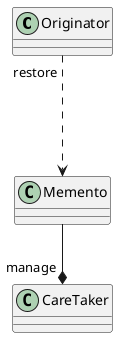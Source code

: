 @startuml

class Originator
class Memento
class CareTaker

Originator "restore" --.> Memento
Memento --* "manage" CareTaker

@enduml
